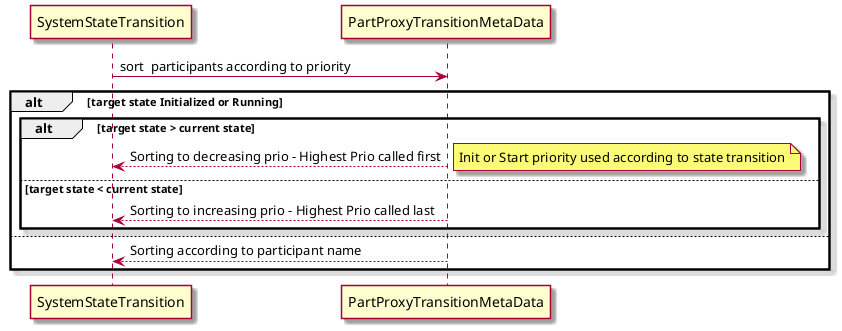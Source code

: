 @startuml 
skin rose
Participant SystemStateTransition
participant PartProxyTransitionMetaData

SystemStateTransition -> PartProxyTransitionMetaData : sort  participants according to priority 

alt target state Initialized or Running
    alt target state > current state

        SystemStateTransition <-- PartProxyTransitionMetaData : Sorting to decreasing prio - Highest Prio called first
        note Right
        Init or Start priority used according to state transition
        endnote

    else target state < current state
        SystemStateTransition <-- PartProxyTransitionMetaData : Sorting to increasing prio - Highest Prio called last
    end

else 

SystemStateTransition <-- PartProxyTransitionMetaData : Sorting according to participant name
end

@enduml